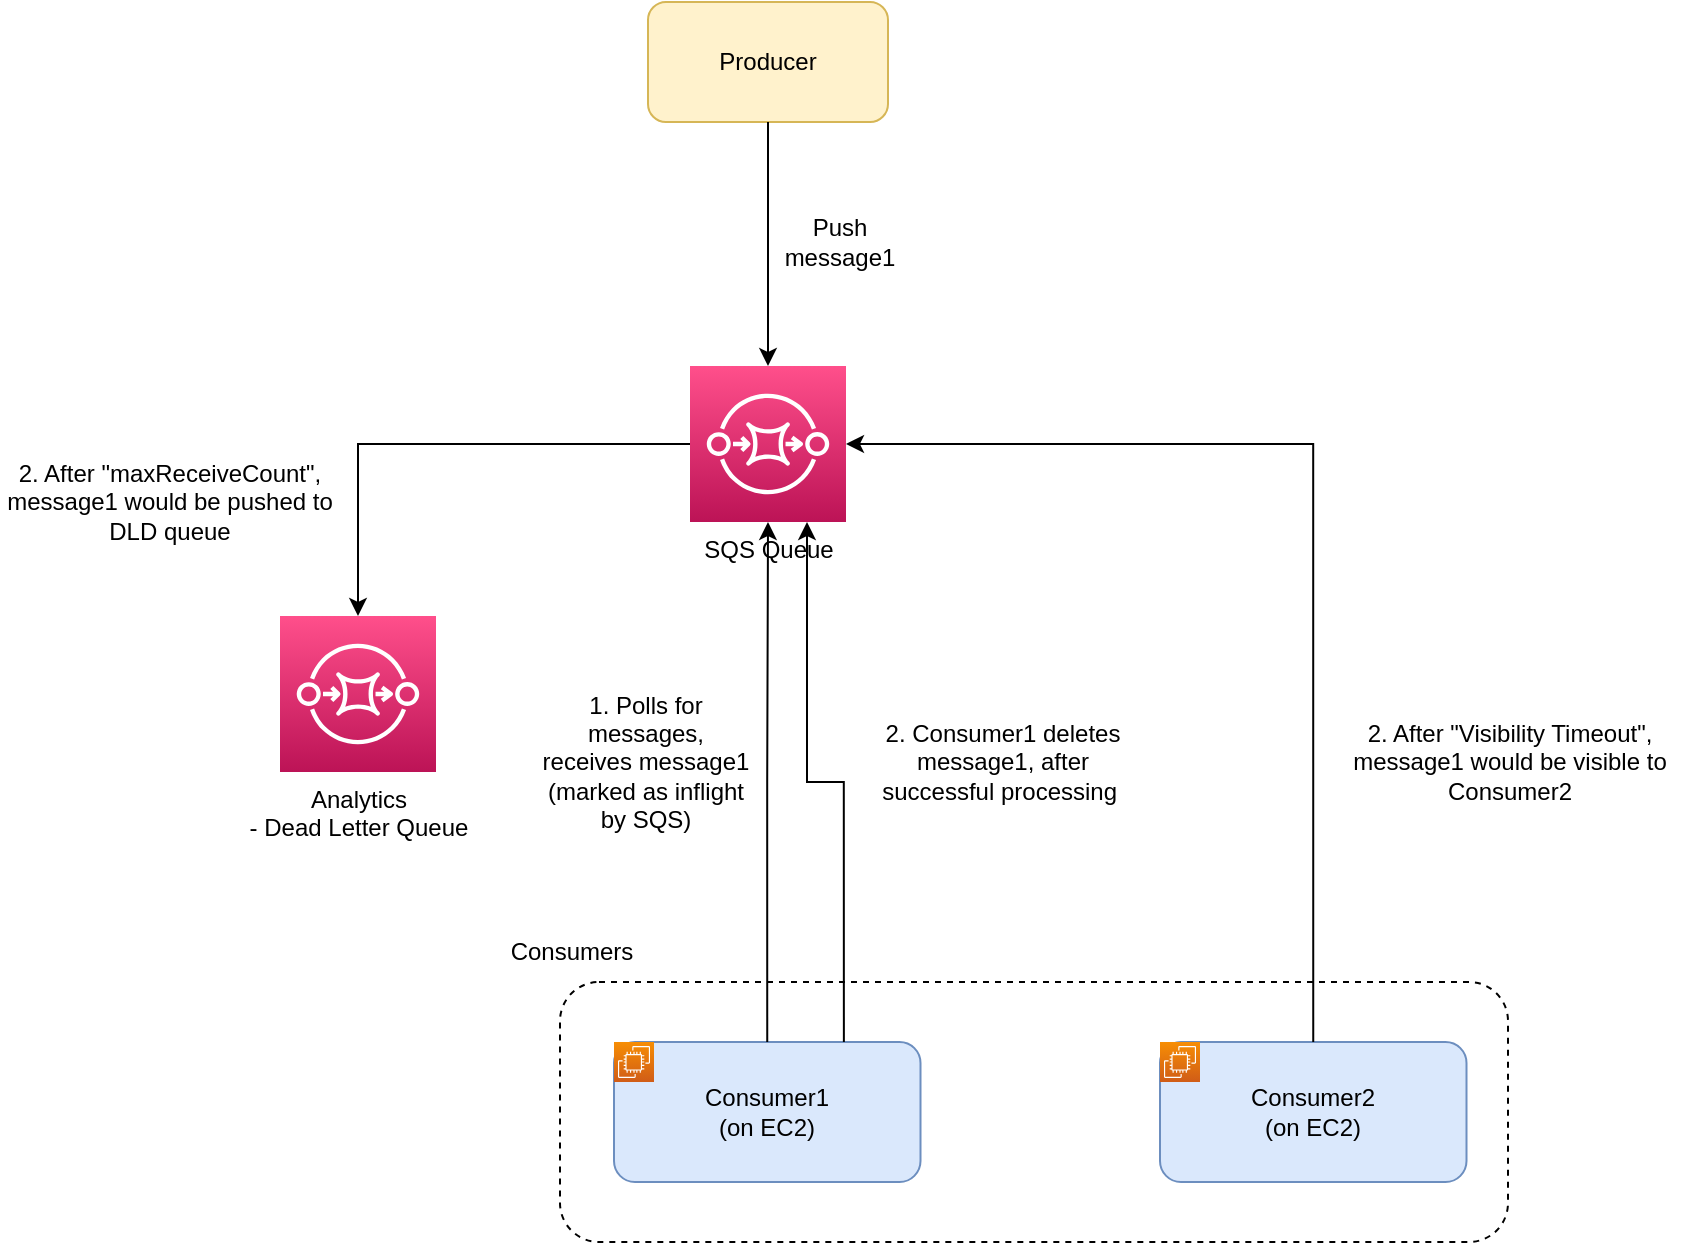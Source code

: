 <mxfile version="20.3.0" type="device"><diagram id="TiZ9UwyhSun6ztUS6Boj" name="Page-1"><mxGraphModel dx="946" dy="578" grid="1" gridSize="10" guides="1" tooltips="1" connect="1" arrows="1" fold="1" page="1" pageScale="1" pageWidth="827" pageHeight="1169" math="0" shadow="0"><root><mxCell id="0"/><mxCell id="1" parent="0"/><mxCell id="QS1ys1fbtJnR7yUdq6ji-26" value="" style="rounded=1;whiteSpace=wrap;html=1;dashed=1;" parent="1" vertex="1"><mxGeometry x="310" y="1075" width="474" height="130" as="geometry"/></mxCell><mxCell id="QS1ys1fbtJnR7yUdq6ji-1" value="&lt;span style=&quot;color: rgb(0, 0, 0);&quot;&gt;SQS Queue&lt;/span&gt;" style="sketch=0;points=[[0,0,0],[0.25,0,0],[0.5,0,0],[0.75,0,0],[1,0,0],[0,1,0],[0.25,1,0],[0.5,1,0],[0.75,1,0],[1,1,0],[0,0.25,0],[0,0.5,0],[0,0.75,0],[1,0.25,0],[1,0.5,0],[1,0.75,0]];outlineConnect=0;fontColor=#232F3E;gradientColor=#FF4F8B;gradientDirection=north;fillColor=#BC1356;strokeColor=#ffffff;dashed=0;verticalLabelPosition=bottom;verticalAlign=top;align=center;html=1;fontSize=12;fontStyle=0;aspect=fixed;shape=mxgraph.aws4.resourceIcon;resIcon=mxgraph.aws4.sqs;" parent="1" vertex="1"><mxGeometry x="375" y="767" width="78" height="78" as="geometry"/></mxCell><mxCell id="QS1ys1fbtJnR7yUdq6ji-2" value="Producer" style="rounded=1;whiteSpace=wrap;html=1;fillColor=#fff2cc;strokeColor=#d6b656;" parent="1" vertex="1"><mxGeometry x="354" y="585" width="120" height="60" as="geometry"/></mxCell><mxCell id="QS1ys1fbtJnR7yUdq6ji-3" value="" style="endArrow=classic;html=1;rounded=0;exitX=0.5;exitY=1;exitDx=0;exitDy=0;entryX=0.5;entryY=0;entryDx=0;entryDy=0;entryPerimeter=0;" parent="1" source="QS1ys1fbtJnR7yUdq6ji-2" target="QS1ys1fbtJnR7yUdq6ji-1" edge="1"><mxGeometry width="50" height="50" relative="1" as="geometry"><mxPoint x="390" y="820" as="sourcePoint"/><mxPoint x="440" y="770" as="targetPoint"/></mxGeometry></mxCell><mxCell id="QS1ys1fbtJnR7yUdq6ji-4" value="Push message1" style="text;html=1;strokeColor=none;fillColor=none;align=center;verticalAlign=middle;whiteSpace=wrap;rounded=0;" parent="1" vertex="1"><mxGeometry x="420" y="690" width="60" height="30" as="geometry"/></mxCell><mxCell id="QS1ys1fbtJnR7yUdq6ji-5" value="&lt;span style=&quot;&quot;&gt;Consumer1&lt;br&gt;(on EC2)&lt;/span&gt;" style="rounded=1;whiteSpace=wrap;html=1;fillColor=#dae8fc;strokeColor=#6c8ebf;" parent="1" vertex="1"><mxGeometry x="337" y="1105" width="153.25" height="70" as="geometry"/></mxCell><mxCell id="QS1ys1fbtJnR7yUdq6ji-6" value="" style="sketch=0;points=[[0,0,0],[0.25,0,0],[0.5,0,0],[0.75,0,0],[1,0,0],[0,1,0],[0.25,1,0],[0.5,1,0],[0.75,1,0],[1,1,0],[0,0.25,0],[0,0.5,0],[0,0.75,0],[1,0.25,0],[1,0.5,0],[1,0.75,0]];outlineConnect=0;fontColor=#232F3E;gradientColor=#F78E04;gradientDirection=north;fillColor=#D05C17;strokeColor=#ffffff;dashed=0;verticalLabelPosition=bottom;verticalAlign=top;align=center;html=1;fontSize=12;fontStyle=0;aspect=fixed;shape=mxgraph.aws4.resourceIcon;resIcon=mxgraph.aws4.ec2;" parent="1" vertex="1"><mxGeometry x="337" y="1105" width="20" height="20" as="geometry"/></mxCell><mxCell id="QS1ys1fbtJnR7yUdq6ji-9" value="" style="endArrow=classic;html=1;rounded=0;exitX=0.5;exitY=0;exitDx=0;exitDy=0;entryX=0.5;entryY=1;entryDx=0;entryDy=0;entryPerimeter=0;edgeStyle=orthogonalEdgeStyle;" parent="1" source="QS1ys1fbtJnR7yUdq6ji-5" target="QS1ys1fbtJnR7yUdq6ji-1" edge="1"><mxGeometry width="50" height="50" relative="1" as="geometry"><mxPoint x="390" y="1080" as="sourcePoint"/><mxPoint x="440" y="1030" as="targetPoint"/></mxGeometry></mxCell><mxCell id="QS1ys1fbtJnR7yUdq6ji-10" value="1. Polls for messages, receives message1 &lt;br&gt;(marked as inflight by SQS)" style="text;html=1;strokeColor=none;fillColor=none;align=center;verticalAlign=middle;whiteSpace=wrap;rounded=0;" parent="1" vertex="1"><mxGeometry x="300" y="950" width="106" height="30" as="geometry"/></mxCell><mxCell id="QS1ys1fbtJnR7yUdq6ji-14" value="2. Consumer1 deletes message1, after &lt;br&gt;successful processing&amp;nbsp;" style="text;html=1;strokeColor=none;fillColor=none;align=center;verticalAlign=middle;whiteSpace=wrap;rounded=0;" parent="1" vertex="1"><mxGeometry x="453" y="950" width="157" height="30" as="geometry"/></mxCell><mxCell id="QS1ys1fbtJnR7yUdq6ji-15" value="" style="endArrow=classic;html=1;rounded=0;exitX=0.75;exitY=0;exitDx=0;exitDy=0;entryX=0.75;entryY=1;entryDx=0;entryDy=0;entryPerimeter=0;edgeStyle=orthogonalEdgeStyle;" parent="1" source="QS1ys1fbtJnR7yUdq6ji-5" target="QS1ys1fbtJnR7yUdq6ji-1" edge="1"><mxGeometry width="50" height="50" relative="1" as="geometry"><mxPoint x="390" y="1010" as="sourcePoint"/><mxPoint x="440" y="960" as="targetPoint"/></mxGeometry></mxCell><mxCell id="QS1ys1fbtJnR7yUdq6ji-19" value="&lt;span style=&quot;&quot;&gt;Consumer2&lt;br&gt;(on EC2)&lt;/span&gt;" style="rounded=1;whiteSpace=wrap;html=1;fillColor=#dae8fc;strokeColor=#6c8ebf;" parent="1" vertex="1"><mxGeometry x="610" y="1105" width="153.25" height="70" as="geometry"/></mxCell><mxCell id="QS1ys1fbtJnR7yUdq6ji-20" value="" style="sketch=0;points=[[0,0,0],[0.25,0,0],[0.5,0,0],[0.75,0,0],[1,0,0],[0,1,0],[0.25,1,0],[0.5,1,0],[0.75,1,0],[1,1,0],[0,0.25,0],[0,0.5,0],[0,0.75,0],[1,0.25,0],[1,0.5,0],[1,0.75,0]];outlineConnect=0;fontColor=#232F3E;gradientColor=#F78E04;gradientDirection=north;fillColor=#D05C17;strokeColor=#ffffff;dashed=0;verticalLabelPosition=bottom;verticalAlign=top;align=center;html=1;fontSize=12;fontStyle=0;aspect=fixed;shape=mxgraph.aws4.resourceIcon;resIcon=mxgraph.aws4.ec2;" parent="1" vertex="1"><mxGeometry x="610" y="1105" width="20" height="20" as="geometry"/></mxCell><mxCell id="QS1ys1fbtJnR7yUdq6ji-21" value="2. After &quot;maxReceiveCount&quot;, message1 would be pushed to DLD queue" style="text;html=1;strokeColor=none;fillColor=none;align=center;verticalAlign=middle;whiteSpace=wrap;rounded=0;" parent="1" vertex="1"><mxGeometry x="30" y="820" width="170" height="30" as="geometry"/></mxCell><mxCell id="QS1ys1fbtJnR7yUdq6ji-22" value="&lt;span style=&quot;color: rgb(0, 0, 0);&quot;&gt;Analytics &lt;br&gt;- Dead Letter Queue&lt;/span&gt;" style="sketch=0;points=[[0,0,0],[0.25,0,0],[0.5,0,0],[0.75,0,0],[1,0,0],[0,1,0],[0.25,1,0],[0.5,1,0],[0.75,1,0],[1,1,0],[0,0.25,0],[0,0.5,0],[0,0.75,0],[1,0.25,0],[1,0.5,0],[1,0.75,0]];outlineConnect=0;fontColor=#232F3E;gradientColor=#FF4F8B;gradientDirection=north;fillColor=#BC1356;strokeColor=#ffffff;dashed=0;verticalLabelPosition=bottom;verticalAlign=top;align=center;html=1;fontSize=12;fontStyle=0;aspect=fixed;shape=mxgraph.aws4.resourceIcon;resIcon=mxgraph.aws4.sqs;" parent="1" vertex="1"><mxGeometry x="170" y="892" width="78" height="78" as="geometry"/></mxCell><mxCell id="QS1ys1fbtJnR7yUdq6ji-23" value="" style="endArrow=classic;html=1;rounded=0;exitX=0;exitY=0.5;exitDx=0;exitDy=0;exitPerimeter=0;entryX=0.5;entryY=0;entryDx=0;entryDy=0;entryPerimeter=0;edgeStyle=orthogonalEdgeStyle;" parent="1" source="QS1ys1fbtJnR7yUdq6ji-1" target="QS1ys1fbtJnR7yUdq6ji-22" edge="1"><mxGeometry width="50" height="50" relative="1" as="geometry"><mxPoint x="390" y="1020" as="sourcePoint"/><mxPoint x="440" y="970" as="targetPoint"/></mxGeometry></mxCell><mxCell id="QS1ys1fbtJnR7yUdq6ji-24" value="" style="endArrow=classic;html=1;rounded=0;exitX=0.5;exitY=0;exitDx=0;exitDy=0;entryX=1;entryY=0.5;entryDx=0;entryDy=0;entryPerimeter=0;edgeStyle=orthogonalEdgeStyle;" parent="1" source="QS1ys1fbtJnR7yUdq6ji-19" target="QS1ys1fbtJnR7yUdq6ji-1" edge="1"><mxGeometry width="50" height="50" relative="1" as="geometry"><mxPoint x="390" y="870" as="sourcePoint"/><mxPoint x="440" y="820" as="targetPoint"/></mxGeometry></mxCell><mxCell id="QS1ys1fbtJnR7yUdq6ji-25" value="2. After &quot;Visibility Timeout&quot;, message1 would be visible to Consumer2" style="text;html=1;strokeColor=none;fillColor=none;align=center;verticalAlign=middle;whiteSpace=wrap;rounded=0;" parent="1" vertex="1"><mxGeometry x="700" y="950" width="170" height="30" as="geometry"/></mxCell><mxCell id="QS1ys1fbtJnR7yUdq6ji-27" value="Consumers" style="text;html=1;strokeColor=none;fillColor=none;align=center;verticalAlign=middle;whiteSpace=wrap;rounded=0;dashed=1;" parent="1" vertex="1"><mxGeometry x="286" y="1045" width="60" height="30" as="geometry"/></mxCell></root></mxGraphModel></diagram></mxfile>